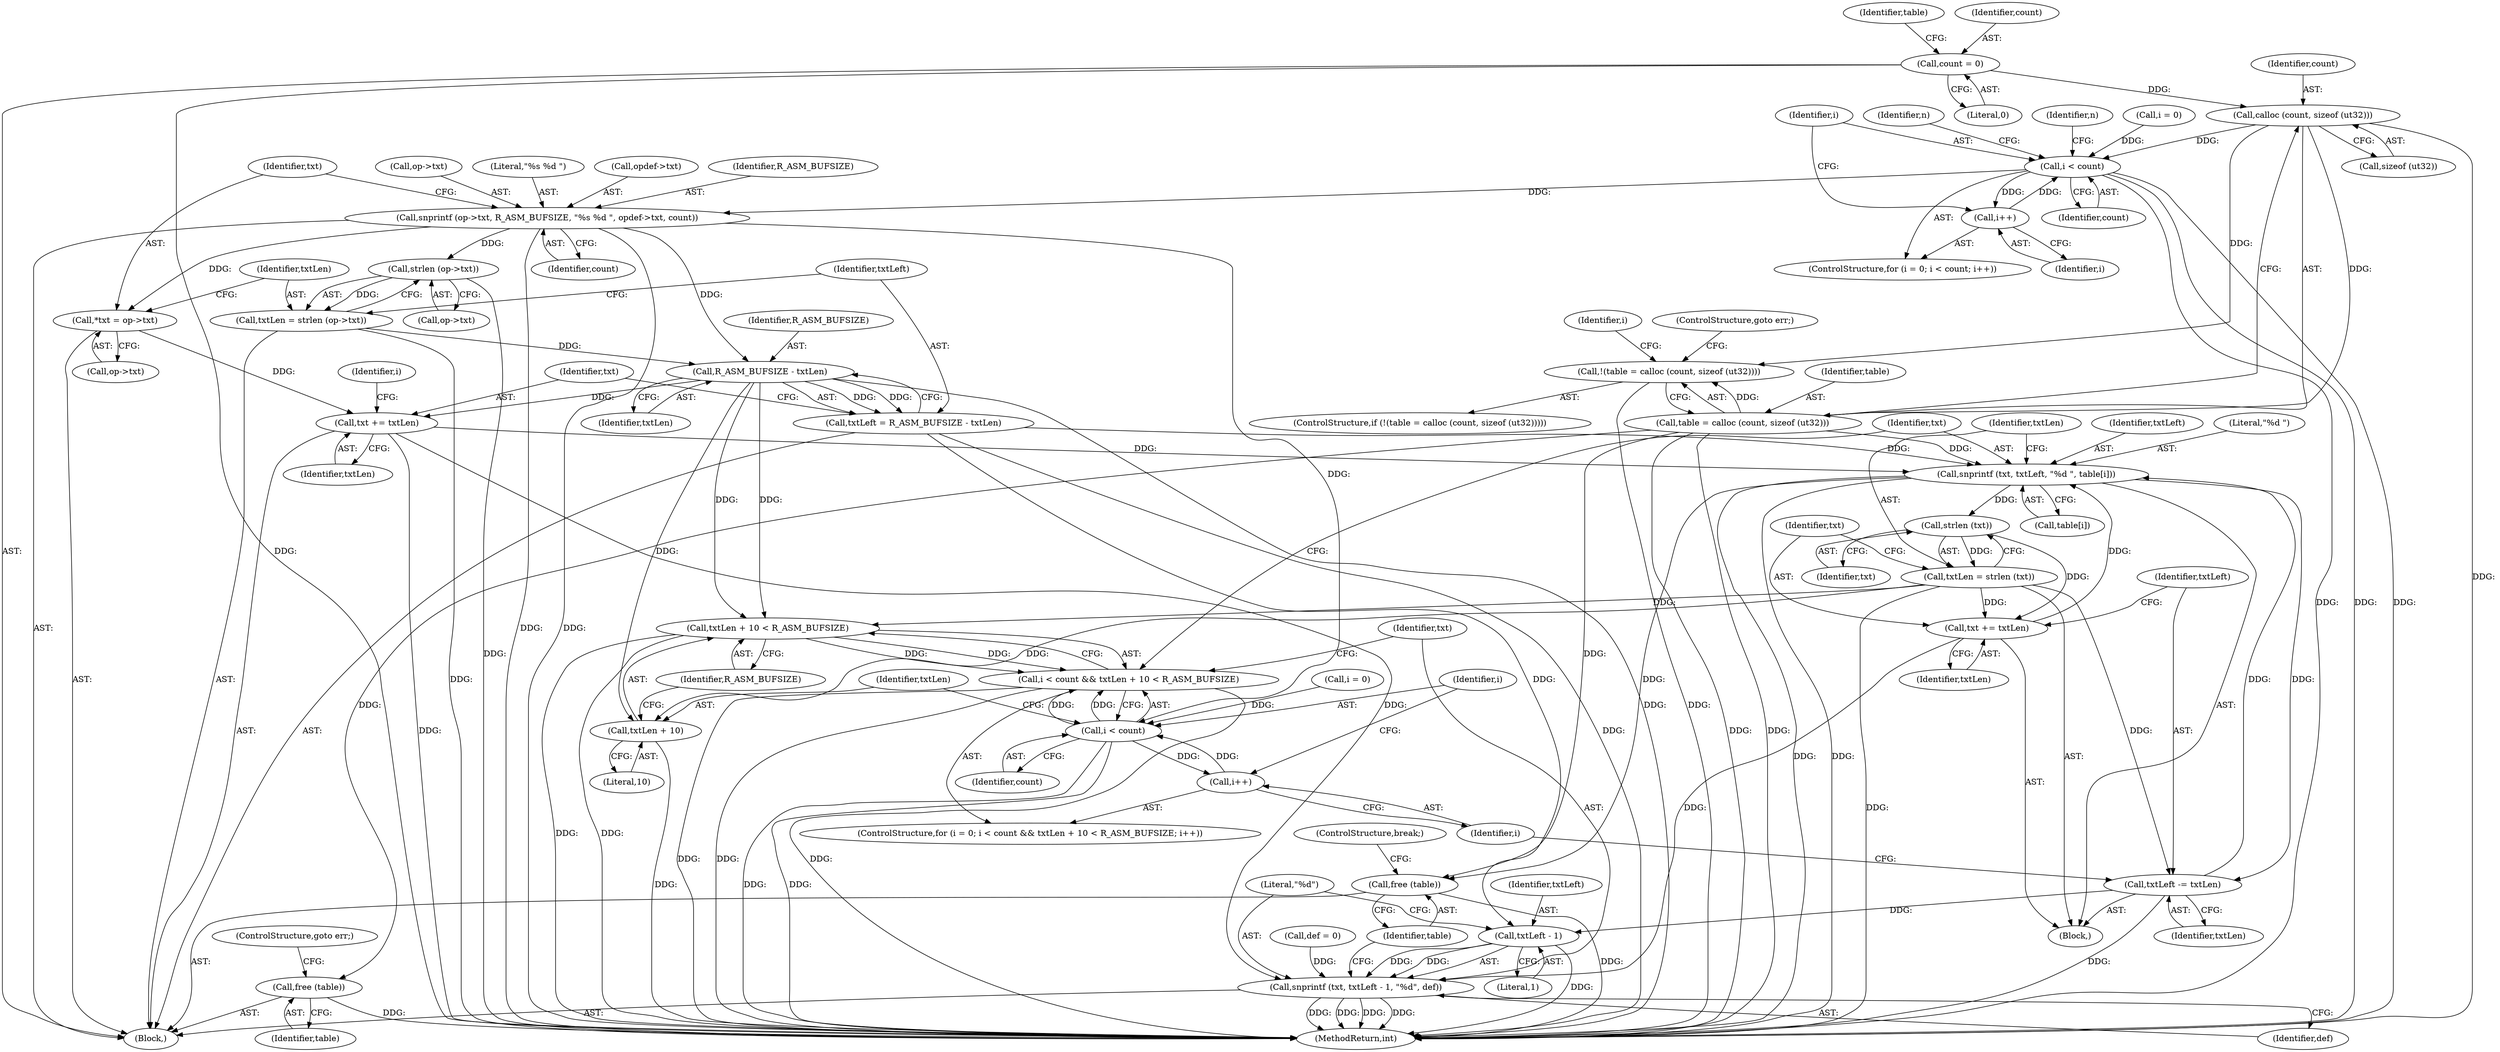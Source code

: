 digraph "0_radare2_bd276ef2fd8ac3401e65be7c126a43175ccfbcd7@API" {
"1000475" [label="(Call,calloc (count, sizeof (ut32)))"];
"1000437" [label="(Call,count = 0)"];
"1000472" [label="(Call,!(table = calloc (count, sizeof (ut32))))"];
"1000473" [label="(Call,table = calloc (count, sizeof (ut32)))"];
"1000612" [label="(Call,snprintf (txt, txtLeft, \"%d \", table[i]))"];
"1000621" [label="(Call,strlen (txt))"];
"1000619" [label="(Call,txtLen = strlen (txt))"];
"1000604" [label="(Call,txtLen + 10 < R_ASM_BUFSIZE)"];
"1000600" [label="(Call,i < count && txtLen + 10 < R_ASM_BUFSIZE)"];
"1000605" [label="(Call,txtLen + 10)"];
"1000623" [label="(Call,txt += txtLen)"];
"1000629" [label="(Call,snprintf (txt, txtLeft - 1, \"%d\", def))"];
"1000626" [label="(Call,txtLeft -= txtLen)"];
"1000631" [label="(Call,txtLeft - 1)"];
"1000636" [label="(Call,free (table))"];
"1000640" [label="(Call,free (table))"];
"1000494" [label="(Call,i < count)"];
"1000497" [label="(Call,i++)"];
"1000564" [label="(Call,snprintf (op->txt, R_ASM_BUFSIZE, \"%s %d \", opdef->txt, count))"];
"1000575" [label="(Call,*txt = op->txt)"];
"1000593" [label="(Call,txt += txtLen)"];
"1000583" [label="(Call,strlen (op->txt))"];
"1000581" [label="(Call,txtLen = strlen (op->txt))"];
"1000590" [label="(Call,R_ASM_BUFSIZE - txtLen)"];
"1000588" [label="(Call,txtLeft = R_ASM_BUFSIZE - txtLen)"];
"1000601" [label="(Call,i < count)"];
"1000609" [label="(Call,i++)"];
"1000604" [label="(Call,txtLen + 10 < R_ASM_BUFSIZE)"];
"1000614" [label="(Identifier,txtLeft)"];
"1000496" [label="(Identifier,count)"];
"1000605" [label="(Call,txtLen + 10)"];
"1000437" [label="(Call,count = 0)"];
"1000588" [label="(Call,txtLeft = R_ASM_BUFSIZE - txtLen)"];
"1000611" [label="(Block,)"];
"1000593" [label="(Call,txt += txtLen)"];
"1000497" [label="(Call,i++)"];
"1000610" [label="(Identifier,i)"];
"1000642" [label="(ControlStructure,goto err;)"];
"1000601" [label="(Call,i < count)"];
"1000439" [label="(Literal,0)"];
"1000597" [label="(Call,i = 0)"];
"1000582" [label="(Identifier,txtLen)"];
"1000575" [label="(Call,*txt = op->txt)"];
"1000477" [label="(Call,sizeof (ut32))"];
"1000598" [label="(Identifier,i)"];
"1000621" [label="(Call,strlen (txt))"];
"1000629" [label="(Call,snprintf (txt, txtLeft - 1, \"%d\", def))"];
"1000613" [label="(Identifier,txt)"];
"1000581" [label="(Call,txtLen = strlen (op->txt))"];
"1000483" [label="(Identifier,i)"];
"1000640" [label="(Call,free (table))"];
"1000490" [label="(ControlStructure,for (i = 0; i < count; i++))"];
"1000602" [label="(Identifier,i)"];
"1000577" [label="(Call,op->txt)"];
"1000565" [label="(Call,op->txt)"];
"1000498" [label="(Identifier,i)"];
"1000475" [label="(Call,calloc (count, sizeof (ut32)))"];
"1000564" [label="(Call,snprintf (op->txt, R_ASM_BUFSIZE, \"%s %d \", opdef->txt, count))"];
"1000442" [label="(Identifier,table)"];
"1000471" [label="(ControlStructure,if (!(table = calloc (count, sizeof (ut32)))))"];
"1000633" [label="(Literal,1)"];
"1000494" [label="(Call,i < count)"];
"1000630" [label="(Identifier,txt)"];
"1000637" [label="(Identifier,table)"];
"1000623" [label="(Call,txt += txtLen)"];
"1000626" [label="(Call,txtLeft -= txtLen)"];
"1000591" [label="(Identifier,R_ASM_BUFSIZE)"];
"1000472" [label="(Call,!(table = calloc (count, sizeof (ut32))))"];
"1000495" [label="(Identifier,i)"];
"1000641" [label="(Identifier,table)"];
"1000608" [label="(Identifier,R_ASM_BUFSIZE)"];
"1000590" [label="(Call,R_ASM_BUFSIZE - txtLen)"];
"1000584" [label="(Call,op->txt)"];
"1000594" [label="(Identifier,txt)"];
"1000620" [label="(Identifier,txtLen)"];
"1000589" [label="(Identifier,txtLeft)"];
"1000476" [label="(Identifier,count)"];
"1000596" [label="(ControlStructure,for (i = 0; i < count && txtLen + 10 < R_ASM_BUFSIZE; i++))"];
"1000624" [label="(Identifier,txt)"];
"1000595" [label="(Identifier,txtLen)"];
"1000612" [label="(Call,snprintf (txt, txtLeft, \"%d \", table[i]))"];
"1000445" [label="(Call,def = 0)"];
"1000569" [label="(Literal,\"%s %d \")"];
"1000638" [label="(ControlStructure,break;)"];
"1000609" [label="(Call,i++)"];
"1000628" [label="(Identifier,txtLen)"];
"1000600" [label="(Call,i < count && txtLen + 10 < R_ASM_BUFSIZE)"];
"1000625" [label="(Identifier,txtLen)"];
"1000576" [label="(Identifier,txt)"];
"1000634" [label="(Literal,\"%d\")"];
"1000532" [label="(Identifier,n)"];
"1000627" [label="(Identifier,txtLeft)"];
"1000480" [label="(ControlStructure,goto err;)"];
"1000473" [label="(Call,table = calloc (count, sizeof (ut32)))"];
"1000622" [label="(Identifier,txt)"];
"1000474" [label="(Identifier,table)"];
"1000501" [label="(Identifier,n)"];
"1000491" [label="(Call,i = 0)"];
"1000631" [label="(Call,txtLeft - 1)"];
"1001097" [label="(MethodReturn,int)"];
"1000636" [label="(Call,free (table))"];
"1000619" [label="(Call,txtLen = strlen (txt))"];
"1000607" [label="(Literal,10)"];
"1000438" [label="(Identifier,count)"];
"1000616" [label="(Call,table[i])"];
"1000583" [label="(Call,strlen (op->txt))"];
"1000632" [label="(Identifier,txtLeft)"];
"1000570" [label="(Call,opdef->txt)"];
"1000635" [label="(Identifier,def)"];
"1000435" [label="(Block,)"];
"1000568" [label="(Identifier,R_ASM_BUFSIZE)"];
"1000573" [label="(Identifier,count)"];
"1000592" [label="(Identifier,txtLen)"];
"1000606" [label="(Identifier,txtLen)"];
"1000603" [label="(Identifier,count)"];
"1000615" [label="(Literal,\"%d \")"];
"1000475" -> "1000473"  [label="AST: "];
"1000475" -> "1000477"  [label="CFG: "];
"1000476" -> "1000475"  [label="AST: "];
"1000477" -> "1000475"  [label="AST: "];
"1000473" -> "1000475"  [label="CFG: "];
"1000475" -> "1001097"  [label="DDG: "];
"1000475" -> "1000472"  [label="DDG: "];
"1000475" -> "1000473"  [label="DDG: "];
"1000437" -> "1000475"  [label="DDG: "];
"1000475" -> "1000494"  [label="DDG: "];
"1000437" -> "1000435"  [label="AST: "];
"1000437" -> "1000439"  [label="CFG: "];
"1000438" -> "1000437"  [label="AST: "];
"1000439" -> "1000437"  [label="AST: "];
"1000442" -> "1000437"  [label="CFG: "];
"1000437" -> "1001097"  [label="DDG: "];
"1000472" -> "1000471"  [label="AST: "];
"1000472" -> "1000473"  [label="CFG: "];
"1000473" -> "1000472"  [label="AST: "];
"1000480" -> "1000472"  [label="CFG: "];
"1000483" -> "1000472"  [label="CFG: "];
"1000472" -> "1001097"  [label="DDG: "];
"1000473" -> "1000472"  [label="DDG: "];
"1000474" -> "1000473"  [label="AST: "];
"1000473" -> "1001097"  [label="DDG: "];
"1000473" -> "1001097"  [label="DDG: "];
"1000473" -> "1000612"  [label="DDG: "];
"1000473" -> "1000636"  [label="DDG: "];
"1000473" -> "1000640"  [label="DDG: "];
"1000612" -> "1000611"  [label="AST: "];
"1000612" -> "1000616"  [label="CFG: "];
"1000613" -> "1000612"  [label="AST: "];
"1000614" -> "1000612"  [label="AST: "];
"1000615" -> "1000612"  [label="AST: "];
"1000616" -> "1000612"  [label="AST: "];
"1000620" -> "1000612"  [label="CFG: "];
"1000612" -> "1001097"  [label="DDG: "];
"1000612" -> "1001097"  [label="DDG: "];
"1000623" -> "1000612"  [label="DDG: "];
"1000593" -> "1000612"  [label="DDG: "];
"1000588" -> "1000612"  [label="DDG: "];
"1000626" -> "1000612"  [label="DDG: "];
"1000612" -> "1000621"  [label="DDG: "];
"1000612" -> "1000626"  [label="DDG: "];
"1000612" -> "1000636"  [label="DDG: "];
"1000621" -> "1000619"  [label="AST: "];
"1000621" -> "1000622"  [label="CFG: "];
"1000622" -> "1000621"  [label="AST: "];
"1000619" -> "1000621"  [label="CFG: "];
"1000621" -> "1000619"  [label="DDG: "];
"1000621" -> "1000623"  [label="DDG: "];
"1000619" -> "1000611"  [label="AST: "];
"1000620" -> "1000619"  [label="AST: "];
"1000624" -> "1000619"  [label="CFG: "];
"1000619" -> "1001097"  [label="DDG: "];
"1000619" -> "1000604"  [label="DDG: "];
"1000619" -> "1000605"  [label="DDG: "];
"1000619" -> "1000623"  [label="DDG: "];
"1000619" -> "1000626"  [label="DDG: "];
"1000604" -> "1000600"  [label="AST: "];
"1000604" -> "1000608"  [label="CFG: "];
"1000605" -> "1000604"  [label="AST: "];
"1000608" -> "1000604"  [label="AST: "];
"1000600" -> "1000604"  [label="CFG: "];
"1000604" -> "1001097"  [label="DDG: "];
"1000604" -> "1001097"  [label="DDG: "];
"1000604" -> "1000600"  [label="DDG: "];
"1000604" -> "1000600"  [label="DDG: "];
"1000590" -> "1000604"  [label="DDG: "];
"1000590" -> "1000604"  [label="DDG: "];
"1000600" -> "1000596"  [label="AST: "];
"1000600" -> "1000601"  [label="CFG: "];
"1000601" -> "1000600"  [label="AST: "];
"1000613" -> "1000600"  [label="CFG: "];
"1000630" -> "1000600"  [label="CFG: "];
"1000600" -> "1001097"  [label="DDG: "];
"1000600" -> "1001097"  [label="DDG: "];
"1000600" -> "1001097"  [label="DDG: "];
"1000601" -> "1000600"  [label="DDG: "];
"1000601" -> "1000600"  [label="DDG: "];
"1000605" -> "1000607"  [label="CFG: "];
"1000606" -> "1000605"  [label="AST: "];
"1000607" -> "1000605"  [label="AST: "];
"1000608" -> "1000605"  [label="CFG: "];
"1000605" -> "1001097"  [label="DDG: "];
"1000590" -> "1000605"  [label="DDG: "];
"1000623" -> "1000611"  [label="AST: "];
"1000623" -> "1000625"  [label="CFG: "];
"1000624" -> "1000623"  [label="AST: "];
"1000625" -> "1000623"  [label="AST: "];
"1000627" -> "1000623"  [label="CFG: "];
"1000623" -> "1000629"  [label="DDG: "];
"1000629" -> "1000435"  [label="AST: "];
"1000629" -> "1000635"  [label="CFG: "];
"1000630" -> "1000629"  [label="AST: "];
"1000631" -> "1000629"  [label="AST: "];
"1000634" -> "1000629"  [label="AST: "];
"1000635" -> "1000629"  [label="AST: "];
"1000637" -> "1000629"  [label="CFG: "];
"1000629" -> "1001097"  [label="DDG: "];
"1000629" -> "1001097"  [label="DDG: "];
"1000629" -> "1001097"  [label="DDG: "];
"1000629" -> "1001097"  [label="DDG: "];
"1000593" -> "1000629"  [label="DDG: "];
"1000631" -> "1000629"  [label="DDG: "];
"1000631" -> "1000629"  [label="DDG: "];
"1000445" -> "1000629"  [label="DDG: "];
"1000626" -> "1000611"  [label="AST: "];
"1000626" -> "1000628"  [label="CFG: "];
"1000627" -> "1000626"  [label="AST: "];
"1000628" -> "1000626"  [label="AST: "];
"1000610" -> "1000626"  [label="CFG: "];
"1000626" -> "1001097"  [label="DDG: "];
"1000626" -> "1000631"  [label="DDG: "];
"1000631" -> "1000633"  [label="CFG: "];
"1000632" -> "1000631"  [label="AST: "];
"1000633" -> "1000631"  [label="AST: "];
"1000634" -> "1000631"  [label="CFG: "];
"1000631" -> "1001097"  [label="DDG: "];
"1000588" -> "1000631"  [label="DDG: "];
"1000636" -> "1000435"  [label="AST: "];
"1000636" -> "1000637"  [label="CFG: "];
"1000637" -> "1000636"  [label="AST: "];
"1000638" -> "1000636"  [label="CFG: "];
"1000636" -> "1001097"  [label="DDG: "];
"1000640" -> "1000435"  [label="AST: "];
"1000640" -> "1000641"  [label="CFG: "];
"1000641" -> "1000640"  [label="AST: "];
"1000642" -> "1000640"  [label="CFG: "];
"1000640" -> "1001097"  [label="DDG: "];
"1000494" -> "1000490"  [label="AST: "];
"1000494" -> "1000496"  [label="CFG: "];
"1000495" -> "1000494"  [label="AST: "];
"1000496" -> "1000494"  [label="AST: "];
"1000501" -> "1000494"  [label="CFG: "];
"1000532" -> "1000494"  [label="CFG: "];
"1000494" -> "1001097"  [label="DDG: "];
"1000494" -> "1001097"  [label="DDG: "];
"1000494" -> "1001097"  [label="DDG: "];
"1000497" -> "1000494"  [label="DDG: "];
"1000491" -> "1000494"  [label="DDG: "];
"1000494" -> "1000497"  [label="DDG: "];
"1000494" -> "1000564"  [label="DDG: "];
"1000497" -> "1000490"  [label="AST: "];
"1000497" -> "1000498"  [label="CFG: "];
"1000498" -> "1000497"  [label="AST: "];
"1000495" -> "1000497"  [label="CFG: "];
"1000564" -> "1000435"  [label="AST: "];
"1000564" -> "1000573"  [label="CFG: "];
"1000565" -> "1000564"  [label="AST: "];
"1000568" -> "1000564"  [label="AST: "];
"1000569" -> "1000564"  [label="AST: "];
"1000570" -> "1000564"  [label="AST: "];
"1000573" -> "1000564"  [label="AST: "];
"1000576" -> "1000564"  [label="CFG: "];
"1000564" -> "1001097"  [label="DDG: "];
"1000564" -> "1001097"  [label="DDG: "];
"1000564" -> "1000575"  [label="DDG: "];
"1000564" -> "1000583"  [label="DDG: "];
"1000564" -> "1000590"  [label="DDG: "];
"1000564" -> "1000601"  [label="DDG: "];
"1000575" -> "1000435"  [label="AST: "];
"1000575" -> "1000577"  [label="CFG: "];
"1000576" -> "1000575"  [label="AST: "];
"1000577" -> "1000575"  [label="AST: "];
"1000582" -> "1000575"  [label="CFG: "];
"1000575" -> "1000593"  [label="DDG: "];
"1000593" -> "1000435"  [label="AST: "];
"1000593" -> "1000595"  [label="CFG: "];
"1000594" -> "1000593"  [label="AST: "];
"1000595" -> "1000593"  [label="AST: "];
"1000598" -> "1000593"  [label="CFG: "];
"1000593" -> "1001097"  [label="DDG: "];
"1000590" -> "1000593"  [label="DDG: "];
"1000583" -> "1000581"  [label="AST: "];
"1000583" -> "1000584"  [label="CFG: "];
"1000584" -> "1000583"  [label="AST: "];
"1000581" -> "1000583"  [label="CFG: "];
"1000583" -> "1001097"  [label="DDG: "];
"1000583" -> "1000581"  [label="DDG: "];
"1000581" -> "1000435"  [label="AST: "];
"1000582" -> "1000581"  [label="AST: "];
"1000589" -> "1000581"  [label="CFG: "];
"1000581" -> "1001097"  [label="DDG: "];
"1000581" -> "1000590"  [label="DDG: "];
"1000590" -> "1000588"  [label="AST: "];
"1000590" -> "1000592"  [label="CFG: "];
"1000591" -> "1000590"  [label="AST: "];
"1000592" -> "1000590"  [label="AST: "];
"1000588" -> "1000590"  [label="CFG: "];
"1000590" -> "1001097"  [label="DDG: "];
"1000590" -> "1000588"  [label="DDG: "];
"1000590" -> "1000588"  [label="DDG: "];
"1000588" -> "1000435"  [label="AST: "];
"1000589" -> "1000588"  [label="AST: "];
"1000594" -> "1000588"  [label="CFG: "];
"1000588" -> "1001097"  [label="DDG: "];
"1000601" -> "1000603"  [label="CFG: "];
"1000602" -> "1000601"  [label="AST: "];
"1000603" -> "1000601"  [label="AST: "];
"1000606" -> "1000601"  [label="CFG: "];
"1000601" -> "1001097"  [label="DDG: "];
"1000601" -> "1001097"  [label="DDG: "];
"1000597" -> "1000601"  [label="DDG: "];
"1000609" -> "1000601"  [label="DDG: "];
"1000601" -> "1000609"  [label="DDG: "];
"1000609" -> "1000596"  [label="AST: "];
"1000609" -> "1000610"  [label="CFG: "];
"1000610" -> "1000609"  [label="AST: "];
"1000602" -> "1000609"  [label="CFG: "];
}
